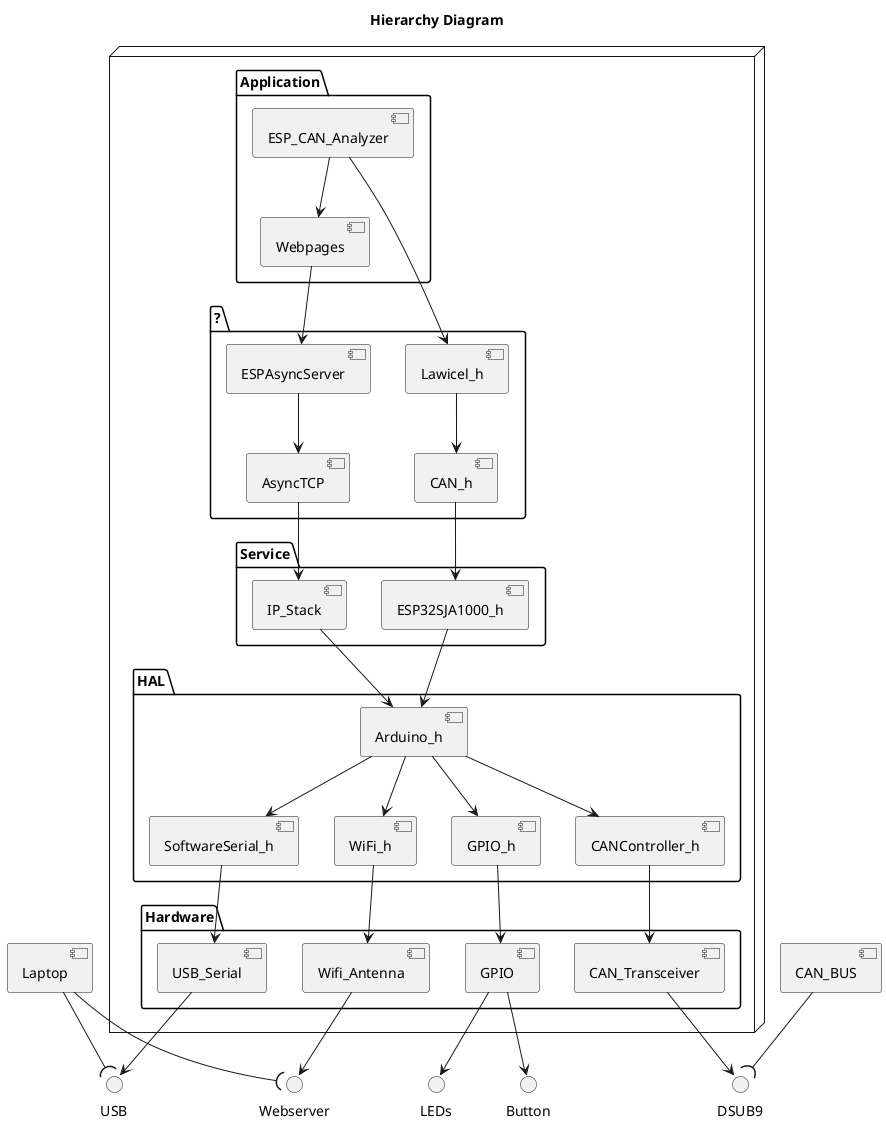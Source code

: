@startuml

title Hierarchy Diagram

node {
    package Application{
        component Webpages
        component ESP_CAN_Analyzer as ESP_CAN

    }

    package ?{
        component ESPAsyncServer
        component Lawicel_h
        component CAN_h
        component AsyncTCP
    }

    package Service{
        component IP_Stack
        component ESP32SJA1000_h
    }



    package HAL {
        component Arduino_h
        component SoftwareSerial_h
        component WiFi_h
        component GPIO_h
        component CANController_h
    }
    package Hardware{
        component USB_Serial
        component GPIO
        component Wifi_Antenna
        component CAN_Transceiver
    }
}
interface Webserver
interface USB
interface DSUB9
interface Button
interface LEDs
component Laptop
component CAN_BUS


USB_Serial --> USB
GPIO --> Button
GPIO --> LEDs
Wifi_Antenna --> Webserver
CAN_Transceiver --> DSUB9
Laptop --( Webserver
Laptop --( USB
CAN_BUS --( DSUB9


Arduino_h --> SoftwareSerial_h
Arduino_h --> WiFi_h
Arduino_h --> GPIO_h

SoftwareSerial_h --> USB_Serial
WiFi_h --> Wifi_Antenna
GPIO_h --> GPIO

Lawicel_h --> CAN_h
IP_Stack --> Arduino_h
CANController_h --> CAN_Transceiver

ESPAsyncServer --> AsyncTCP
AsyncTCP --> IP_Stack
Arduino_h --> CANController_h
ESP32SJA1000_h --> Arduino_h


Webpages --> ESPAsyncServer
CAN_h --> ESP32SJA1000_h

ESP_CAN --> Lawicel_h
ESP_CAN --> Webpages


@enduml